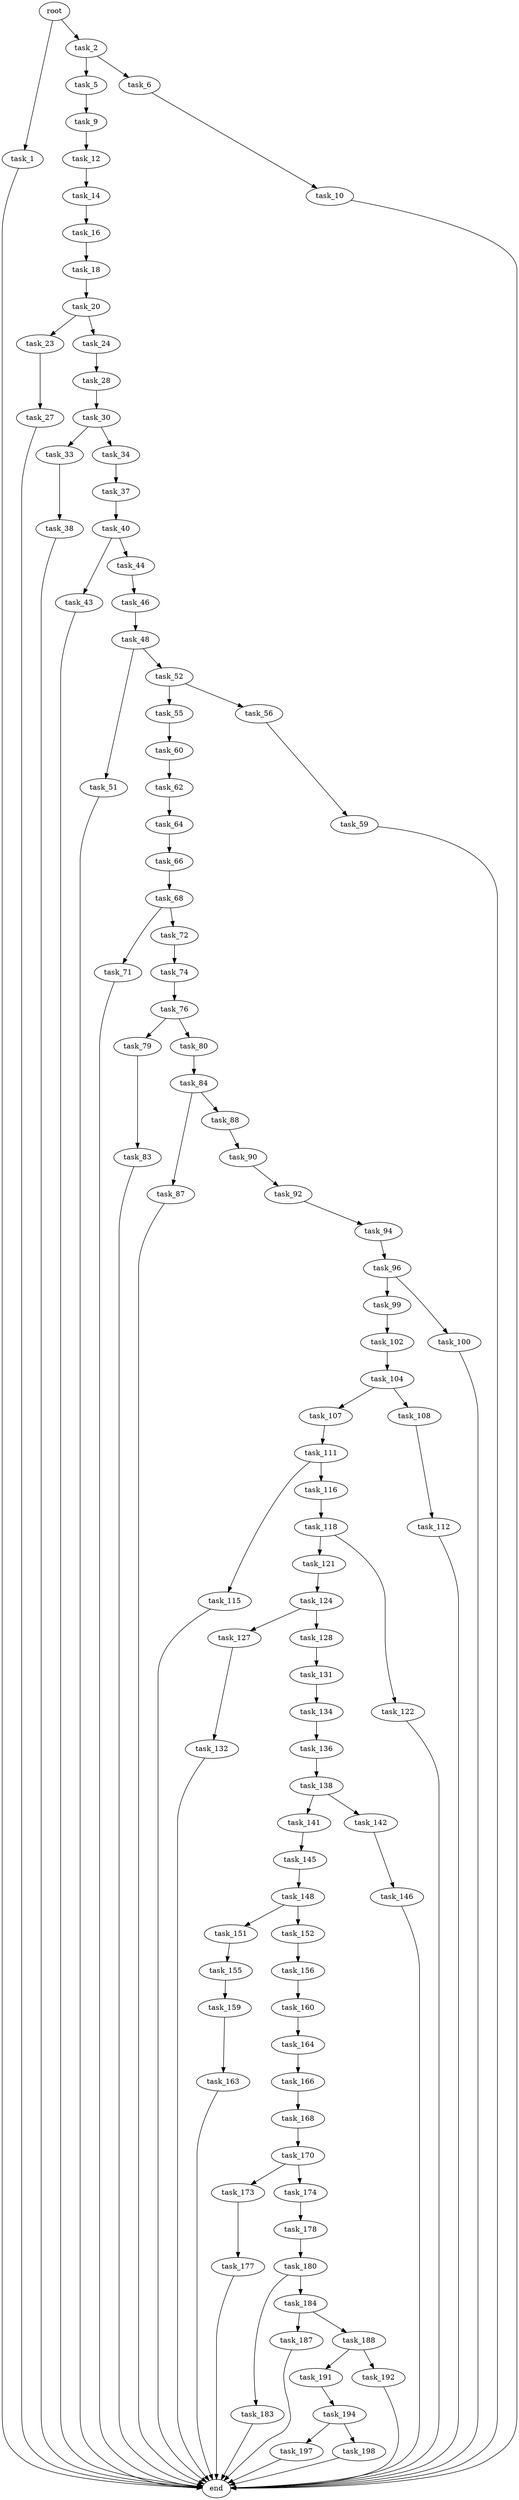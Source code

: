 digraph G {
  root [size="0.000000"];
  task_1 [size="4073791070.000000"];
  task_2 [size="41137120186.000000"];
  task_5 [size="368293445632.000000"];
  task_6 [size="12760961334.000000"];
  task_9 [size="231928233984.000000"];
  task_10 [size="306622885867.000000"];
  task_12 [size="23746920982.000000"];
  task_14 [size="7257351928.000000"];
  task_16 [size="90482402531.000000"];
  task_18 [size="120101603017.000000"];
  task_20 [size="215494459113.000000"];
  task_23 [size="6452537064.000000"];
  task_24 [size="6189084872.000000"];
  task_27 [size="782757789696.000000"];
  task_28 [size="134217728000.000000"];
  task_30 [size="1707813811.000000"];
  task_33 [size="295265911530.000000"];
  task_34 [size="587149259586.000000"];
  task_37 [size="53628063230.000000"];
  task_38 [size="405520107811.000000"];
  task_40 [size="1332352163.000000"];
  task_43 [size="14935410048.000000"];
  task_44 [size="28991029248.000000"];
  task_46 [size="19712897575.000000"];
  task_48 [size="760128482.000000"];
  task_51 [size="141468348747.000000"];
  task_52 [size="782757789696.000000"];
  task_55 [size="70501618025.000000"];
  task_56 [size="87180488051.000000"];
  task_59 [size="231928233984.000000"];
  task_60 [size="20345412301.000000"];
  task_62 [size="8589934592.000000"];
  task_64 [size="18892901514.000000"];
  task_66 [size="13694376314.000000"];
  task_68 [size="1073741824000.000000"];
  task_71 [size="782757789696.000000"];
  task_72 [size="850745600475.000000"];
  task_74 [size="27819732961.000000"];
  task_76 [size="522981771934.000000"];
  task_79 [size="1073741824000.000000"];
  task_80 [size="12385851480.000000"];
  task_83 [size="30245463007.000000"];
  task_84 [size="457072629450.000000"];
  task_87 [size="28991029248.000000"];
  task_88 [size="999209639296.000000"];
  task_90 [size="28991029248.000000"];
  task_92 [size="132853068784.000000"];
  task_94 [size="30923222811.000000"];
  task_96 [size="368293445632.000000"];
  task_99 [size="300946035012.000000"];
  task_100 [size="28991029248.000000"];
  task_102 [size="368293445632.000000"];
  task_104 [size="1089993598.000000"];
  task_107 [size="988987458.000000"];
  task_108 [size="549755813888.000000"];
  task_111 [size="25406875440.000000"];
  task_112 [size="368293445632.000000"];
  task_115 [size="80280493094.000000"];
  task_116 [size="134217728000.000000"];
  task_118 [size="2971117932.000000"];
  task_121 [size="575136374278.000000"];
  task_122 [size="413976023592.000000"];
  task_124 [size="46701179831.000000"];
  task_127 [size="368293445632.000000"];
  task_128 [size="24642470616.000000"];
  task_131 [size="77806857380.000000"];
  task_132 [size="73006736207.000000"];
  task_134 [size="327642758356.000000"];
  task_136 [size="105362990678.000000"];
  task_138 [size="978465482734.000000"];
  task_141 [size="29555336055.000000"];
  task_142 [size="29383288513.000000"];
  task_145 [size="16172507525.000000"];
  task_146 [size="266448955958.000000"];
  task_148 [size="134217728000.000000"];
  task_151 [size="24582436654.000000"];
  task_152 [size="1275918064.000000"];
  task_155 [size="14184445794.000000"];
  task_156 [size="2342151902.000000"];
  task_159 [size="497092450283.000000"];
  task_160 [size="145467908717.000000"];
  task_163 [size="231928233984.000000"];
  task_164 [size="782757789696.000000"];
  task_166 [size="28991029248.000000"];
  task_168 [size="183569536563.000000"];
  task_170 [size="6255403626.000000"];
  task_173 [size="17590104463.000000"];
  task_174 [size="8555550626.000000"];
  task_177 [size="28991029248.000000"];
  task_178 [size="368293445632.000000"];
  task_180 [size="8589934592.000000"];
  task_183 [size="782757789696.000000"];
  task_184 [size="782757789696.000000"];
  task_187 [size="4231829305.000000"];
  task_188 [size="424725599142.000000"];
  task_191 [size="37368126168.000000"];
  task_192 [size="657655155333.000000"];
  task_194 [size="814759599854.000000"];
  task_197 [size="549755813888.000000"];
  task_198 [size="5432478954.000000"];
  end [size="0.000000"];

  root -> task_1 [size="1.000000"];
  root -> task_2 [size="1.000000"];
  task_1 -> end [size="1.000000"];
  task_2 -> task_5 [size="838860800.000000"];
  task_2 -> task_6 [size="838860800.000000"];
  task_5 -> task_9 [size="411041792.000000"];
  task_6 -> task_10 [size="209715200.000000"];
  task_9 -> task_12 [size="301989888.000000"];
  task_10 -> end [size="1.000000"];
  task_12 -> task_14 [size="33554432.000000"];
  task_14 -> task_16 [size="134217728.000000"];
  task_16 -> task_18 [size="209715200.000000"];
  task_18 -> task_20 [size="209715200.000000"];
  task_20 -> task_23 [size="536870912.000000"];
  task_20 -> task_24 [size="536870912.000000"];
  task_23 -> task_27 [size="301989888.000000"];
  task_24 -> task_28 [size="209715200.000000"];
  task_27 -> end [size="1.000000"];
  task_28 -> task_30 [size="209715200.000000"];
  task_30 -> task_33 [size="134217728.000000"];
  task_30 -> task_34 [size="134217728.000000"];
  task_33 -> task_38 [size="679477248.000000"];
  task_34 -> task_37 [size="411041792.000000"];
  task_37 -> task_40 [size="838860800.000000"];
  task_38 -> end [size="1.000000"];
  task_40 -> task_43 [size="134217728.000000"];
  task_40 -> task_44 [size="134217728.000000"];
  task_43 -> end [size="1.000000"];
  task_44 -> task_46 [size="75497472.000000"];
  task_46 -> task_48 [size="536870912.000000"];
  task_48 -> task_51 [size="75497472.000000"];
  task_48 -> task_52 [size="75497472.000000"];
  task_51 -> end [size="1.000000"];
  task_52 -> task_55 [size="679477248.000000"];
  task_52 -> task_56 [size="679477248.000000"];
  task_55 -> task_60 [size="134217728.000000"];
  task_56 -> task_59 [size="301989888.000000"];
  task_59 -> end [size="1.000000"];
  task_60 -> task_62 [size="411041792.000000"];
  task_62 -> task_64 [size="33554432.000000"];
  task_64 -> task_66 [size="33554432.000000"];
  task_66 -> task_68 [size="536870912.000000"];
  task_68 -> task_71 [size="838860800.000000"];
  task_68 -> task_72 [size="838860800.000000"];
  task_71 -> end [size="1.000000"];
  task_72 -> task_74 [size="679477248.000000"];
  task_74 -> task_76 [size="75497472.000000"];
  task_76 -> task_79 [size="411041792.000000"];
  task_76 -> task_80 [size="411041792.000000"];
  task_79 -> task_83 [size="838860800.000000"];
  task_80 -> task_84 [size="411041792.000000"];
  task_83 -> end [size="1.000000"];
  task_84 -> task_87 [size="536870912.000000"];
  task_84 -> task_88 [size="536870912.000000"];
  task_87 -> end [size="1.000000"];
  task_88 -> task_90 [size="838860800.000000"];
  task_90 -> task_92 [size="75497472.000000"];
  task_92 -> task_94 [size="134217728.000000"];
  task_94 -> task_96 [size="536870912.000000"];
  task_96 -> task_99 [size="411041792.000000"];
  task_96 -> task_100 [size="411041792.000000"];
  task_99 -> task_102 [size="301989888.000000"];
  task_100 -> end [size="1.000000"];
  task_102 -> task_104 [size="411041792.000000"];
  task_104 -> task_107 [size="134217728.000000"];
  task_104 -> task_108 [size="134217728.000000"];
  task_107 -> task_111 [size="33554432.000000"];
  task_108 -> task_112 [size="536870912.000000"];
  task_111 -> task_115 [size="33554432.000000"];
  task_111 -> task_116 [size="33554432.000000"];
  task_112 -> end [size="1.000000"];
  task_115 -> end [size="1.000000"];
  task_116 -> task_118 [size="209715200.000000"];
  task_118 -> task_121 [size="134217728.000000"];
  task_118 -> task_122 [size="134217728.000000"];
  task_121 -> task_124 [size="838860800.000000"];
  task_122 -> end [size="1.000000"];
  task_124 -> task_127 [size="33554432.000000"];
  task_124 -> task_128 [size="33554432.000000"];
  task_127 -> task_132 [size="411041792.000000"];
  task_128 -> task_131 [size="679477248.000000"];
  task_131 -> task_134 [size="75497472.000000"];
  task_132 -> end [size="1.000000"];
  task_134 -> task_136 [size="411041792.000000"];
  task_136 -> task_138 [size="75497472.000000"];
  task_138 -> task_141 [size="838860800.000000"];
  task_138 -> task_142 [size="838860800.000000"];
  task_141 -> task_145 [size="536870912.000000"];
  task_142 -> task_146 [size="536870912.000000"];
  task_145 -> task_148 [size="536870912.000000"];
  task_146 -> end [size="1.000000"];
  task_148 -> task_151 [size="209715200.000000"];
  task_148 -> task_152 [size="209715200.000000"];
  task_151 -> task_155 [size="536870912.000000"];
  task_152 -> task_156 [size="134217728.000000"];
  task_155 -> task_159 [size="301989888.000000"];
  task_156 -> task_160 [size="134217728.000000"];
  task_159 -> task_163 [size="411041792.000000"];
  task_160 -> task_164 [size="134217728.000000"];
  task_163 -> end [size="1.000000"];
  task_164 -> task_166 [size="679477248.000000"];
  task_166 -> task_168 [size="75497472.000000"];
  task_168 -> task_170 [size="134217728.000000"];
  task_170 -> task_173 [size="134217728.000000"];
  task_170 -> task_174 [size="134217728.000000"];
  task_173 -> task_177 [size="838860800.000000"];
  task_174 -> task_178 [size="134217728.000000"];
  task_177 -> end [size="1.000000"];
  task_178 -> task_180 [size="411041792.000000"];
  task_180 -> task_183 [size="33554432.000000"];
  task_180 -> task_184 [size="33554432.000000"];
  task_183 -> end [size="1.000000"];
  task_184 -> task_187 [size="679477248.000000"];
  task_184 -> task_188 [size="679477248.000000"];
  task_187 -> end [size="1.000000"];
  task_188 -> task_191 [size="411041792.000000"];
  task_188 -> task_192 [size="411041792.000000"];
  task_191 -> task_194 [size="134217728.000000"];
  task_192 -> end [size="1.000000"];
  task_194 -> task_197 [size="679477248.000000"];
  task_194 -> task_198 [size="679477248.000000"];
  task_197 -> end [size="1.000000"];
  task_198 -> end [size="1.000000"];
}
